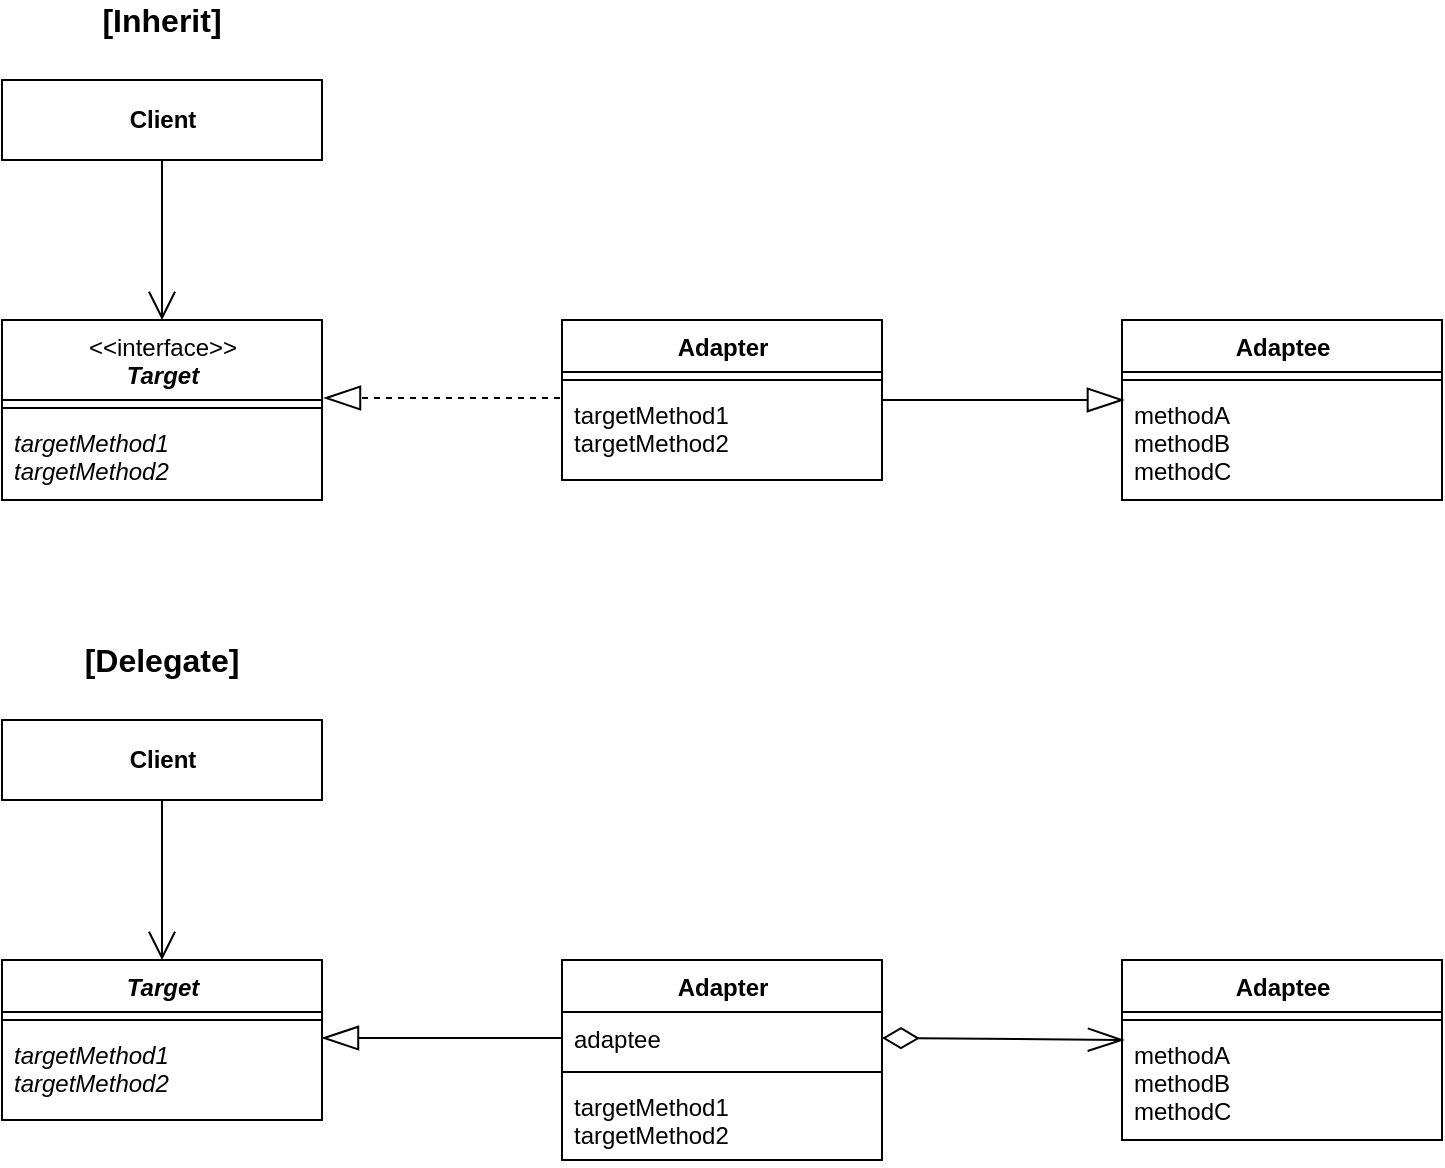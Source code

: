 <mxfile version="13.6.2" type="device"><diagram id="qyQn4IdnA2SdhVm2fSs0" name="Page-1"><mxGraphModel dx="1426" dy="905" grid="1" gridSize="10" guides="1" tooltips="1" connect="1" arrows="1" fold="1" page="1" pageScale="1" pageWidth="850" pageHeight="1100" math="0" shadow="0"><root><mxCell id="0"/><mxCell id="1" parent="0"/><mxCell id="oNzVqHqEBE5rskaZD5Qz-6" value="&lt;b&gt;Client&lt;/b&gt;" style="html=1;fillColor=none;" parent="1" vertex="1"><mxGeometry x="80" y="120" width="160" height="40" as="geometry"/></mxCell><mxCell id="oNzVqHqEBE5rskaZD5Qz-7" value="&lt;span style=&quot;font-weight: normal&quot;&gt;&amp;lt;&amp;lt;interface&amp;gt;&amp;gt;&lt;/span&gt;&lt;br&gt;&lt;i&gt;Target&lt;/i&gt;" style="swimlane;fontStyle=1;align=center;verticalAlign=top;childLayout=stackLayout;horizontal=1;startSize=40;horizontalStack=0;resizeParent=1;resizeParentMax=0;resizeLast=0;collapsible=1;marginBottom=0;html=1;fillColor=none;" parent="1" vertex="1"><mxGeometry x="80" y="240" width="160" height="90" as="geometry"/></mxCell><mxCell id="oNzVqHqEBE5rskaZD5Qz-9" value="" style="line;strokeWidth=1;fillColor=none;align=left;verticalAlign=middle;spacingTop=-1;spacingLeft=3;spacingRight=3;rotatable=0;labelPosition=right;points=[];portConstraint=eastwest;" parent="oNzVqHqEBE5rskaZD5Qz-7" vertex="1"><mxGeometry y="40" width="160" height="8" as="geometry"/></mxCell><mxCell id="oNzVqHqEBE5rskaZD5Qz-10" value="targetMethod1&#10;targetMethod2" style="text;strokeColor=none;fillColor=none;align=left;verticalAlign=top;spacingLeft=4;spacingRight=4;overflow=hidden;rotatable=0;points=[[0,0.5],[1,0.5]];portConstraint=eastwest;fontStyle=2" parent="oNzVqHqEBE5rskaZD5Qz-7" vertex="1"><mxGeometry y="48" width="160" height="42" as="geometry"/></mxCell><mxCell id="oNzVqHqEBE5rskaZD5Qz-12" value="Adapter" style="swimlane;fontStyle=1;align=center;verticalAlign=top;childLayout=stackLayout;horizontal=1;startSize=26;horizontalStack=0;resizeParent=1;resizeParentMax=0;resizeLast=0;collapsible=1;marginBottom=0;html=1;fillColor=none;" parent="1" vertex="1"><mxGeometry x="360" y="240" width="160" height="80" as="geometry"/></mxCell><mxCell id="oNzVqHqEBE5rskaZD5Qz-14" value="" style="line;strokeWidth=1;fillColor=none;align=left;verticalAlign=middle;spacingTop=-1;spacingLeft=3;spacingRight=3;rotatable=0;labelPosition=right;points=[];portConstraint=eastwest;" parent="oNzVqHqEBE5rskaZD5Qz-12" vertex="1"><mxGeometry y="26" width="160" height="8" as="geometry"/></mxCell><mxCell id="oNzVqHqEBE5rskaZD5Qz-15" value="targetMethod1&#10;targetMethod2" style="text;strokeColor=none;fillColor=none;align=left;verticalAlign=top;spacingLeft=4;spacingRight=4;overflow=hidden;rotatable=0;points=[[0,0.5],[1,0.5]];portConstraint=eastwest;" parent="oNzVqHqEBE5rskaZD5Qz-12" vertex="1"><mxGeometry y="34" width="160" height="46" as="geometry"/></mxCell><mxCell id="oNzVqHqEBE5rskaZD5Qz-16" value="Adaptee" style="swimlane;fontStyle=1;align=center;verticalAlign=top;childLayout=stackLayout;horizontal=1;startSize=26;horizontalStack=0;resizeParent=1;resizeParentMax=0;resizeLast=0;collapsible=1;marginBottom=0;html=1;fillColor=none;" parent="1" vertex="1"><mxGeometry x="640" y="240" width="160" height="90" as="geometry"/></mxCell><mxCell id="oNzVqHqEBE5rskaZD5Qz-18" value="" style="line;strokeWidth=1;fillColor=none;align=left;verticalAlign=middle;spacingTop=-1;spacingLeft=3;spacingRight=3;rotatable=0;labelPosition=right;points=[];portConstraint=eastwest;" parent="oNzVqHqEBE5rskaZD5Qz-16" vertex="1"><mxGeometry y="26" width="160" height="8" as="geometry"/></mxCell><mxCell id="oNzVqHqEBE5rskaZD5Qz-19" value="methodA&#10;methodB&#10;methodC" style="text;strokeColor=none;fillColor=none;align=left;verticalAlign=top;spacingLeft=4;spacingRight=4;overflow=hidden;rotatable=0;points=[[0,0.5],[1,0.5]];portConstraint=eastwest;" parent="oNzVqHqEBE5rskaZD5Qz-16" vertex="1"><mxGeometry y="34" width="160" height="56" as="geometry"/></mxCell><mxCell id="oNzVqHqEBE5rskaZD5Qz-20" value="" style="endArrow=blockThin;endSize=16;endFill=0;html=1;exitX=1;exitY=0.5;exitDx=0;exitDy=0;entryX=0.006;entryY=0.107;entryDx=0;entryDy=0;entryPerimeter=0;" parent="1" source="oNzVqHqEBE5rskaZD5Qz-12" target="oNzVqHqEBE5rskaZD5Qz-19" edge="1"><mxGeometry width="160" relative="1" as="geometry"><mxPoint x="510" y="400" as="sourcePoint"/><mxPoint x="670" y="400" as="targetPoint"/></mxGeometry></mxCell><mxCell id="oNzVqHqEBE5rskaZD5Qz-23" value="" style="endArrow=blockThin;endSize=16;endFill=0;html=1;dashed=1;" parent="1" edge="1"><mxGeometry width="160" relative="1" as="geometry"><mxPoint x="359" y="279" as="sourcePoint"/><mxPoint x="241" y="279" as="targetPoint"/></mxGeometry></mxCell><mxCell id="oNzVqHqEBE5rskaZD5Qz-24" value="" style="endArrow=open;endSize=12;html=1;exitX=0.5;exitY=1;exitDx=0;exitDy=0;entryX=0.5;entryY=0;entryDx=0;entryDy=0;" parent="1" source="oNzVqHqEBE5rskaZD5Qz-6" target="oNzVqHqEBE5rskaZD5Qz-7" edge="1"><mxGeometry width="160" relative="1" as="geometry"><mxPoint x="290" y="370" as="sourcePoint"/><mxPoint x="450" y="370" as="targetPoint"/></mxGeometry></mxCell><mxCell id="oNzVqHqEBE5rskaZD5Qz-25" value="&lt;font style=&quot;font-size: 16px&quot;&gt;&lt;b&gt;[Inherit]&lt;/b&gt;&lt;/font&gt;" style="text;html=1;strokeColor=none;fillColor=none;align=center;verticalAlign=middle;whiteSpace=wrap;rounded=0;" parent="1" vertex="1"><mxGeometry x="80" y="80" width="160" height="20" as="geometry"/></mxCell><mxCell id="oNzVqHqEBE5rskaZD5Qz-26" value="&lt;b&gt;Client&lt;/b&gt;" style="html=1;fillColor=none;" parent="1" vertex="1"><mxGeometry x="80" y="440" width="160" height="40" as="geometry"/></mxCell><mxCell id="oNzVqHqEBE5rskaZD5Qz-36" value="" style="endArrow=openThin;endSize=16;endFill=0;html=1;exitX=1;exitY=0.5;exitDx=0;exitDy=0;entryX=0.006;entryY=0.107;entryDx=0;entryDy=0;entryPerimeter=0;startArrow=diamondThin;startFill=0;startSize=16;" parent="1" source="oNzVqHqEBE5rskaZD5Qz-41" target="oNzVqHqEBE5rskaZD5Qz-35" edge="1"><mxGeometry width="160" relative="1" as="geometry"><mxPoint x="520" y="618.0" as="sourcePoint"/><mxPoint x="670" y="720" as="targetPoint"/></mxGeometry></mxCell><mxCell id="oNzVqHqEBE5rskaZD5Qz-37" value="" style="endArrow=blockThin;endSize=16;endFill=0;html=1;entryX=1;entryY=0.109;entryDx=0;entryDy=0;entryPerimeter=0;exitX=0;exitY=0.5;exitDx=0;exitDy=0;" parent="1" source="oNzVqHqEBE5rskaZD5Qz-41" target="oNzVqHqEBE5rskaZD5Qz-47" edge="1"><mxGeometry width="160" relative="1" as="geometry"><mxPoint x="330" y="570" as="sourcePoint"/><mxPoint x="290" y="560" as="targetPoint"/></mxGeometry></mxCell><mxCell id="oNzVqHqEBE5rskaZD5Qz-38" value="" style="endArrow=open;endSize=12;html=1;exitX=0.5;exitY=1;exitDx=0;exitDy=0;entryX=0.5;entryY=0;entryDx=0;entryDy=0;" parent="1" source="oNzVqHqEBE5rskaZD5Qz-26" target="oNzVqHqEBE5rskaZD5Qz-44" edge="1"><mxGeometry width="160" relative="1" as="geometry"><mxPoint x="290" y="690" as="sourcePoint"/><mxPoint x="160" y="560" as="targetPoint"/></mxGeometry></mxCell><mxCell id="oNzVqHqEBE5rskaZD5Qz-39" value="&lt;font style=&quot;font-size: 16px&quot;&gt;&lt;b&gt;[Delegate]&lt;/b&gt;&lt;/font&gt;" style="text;html=1;strokeColor=none;fillColor=none;align=center;verticalAlign=middle;whiteSpace=wrap;rounded=0;" parent="1" vertex="1"><mxGeometry x="80" y="400" width="160" height="20" as="geometry"/></mxCell><mxCell id="oNzVqHqEBE5rskaZD5Qz-33" value="Adaptee" style="swimlane;fontStyle=1;align=center;verticalAlign=top;childLayout=stackLayout;horizontal=1;startSize=26;horizontalStack=0;resizeParent=1;resizeParentMax=0;resizeLast=0;collapsible=1;marginBottom=0;html=1;fillColor=none;" parent="1" vertex="1"><mxGeometry x="640" y="560" width="160" height="90" as="geometry"/></mxCell><mxCell id="oNzVqHqEBE5rskaZD5Qz-34" value="" style="line;strokeWidth=1;fillColor=none;align=left;verticalAlign=middle;spacingTop=-1;spacingLeft=3;spacingRight=3;rotatable=0;labelPosition=right;points=[];portConstraint=eastwest;" parent="oNzVqHqEBE5rskaZD5Qz-33" vertex="1"><mxGeometry y="26" width="160" height="8" as="geometry"/></mxCell><mxCell id="oNzVqHqEBE5rskaZD5Qz-35" value="methodA&#10;methodB&#10;methodC" style="text;strokeColor=none;fillColor=none;align=left;verticalAlign=top;spacingLeft=4;spacingRight=4;overflow=hidden;rotatable=0;points=[[0,0.5],[1,0.5]];portConstraint=eastwest;" parent="oNzVqHqEBE5rskaZD5Qz-33" vertex="1"><mxGeometry y="34" width="160" height="56" as="geometry"/></mxCell><mxCell id="oNzVqHqEBE5rskaZD5Qz-40" value="Adapter" style="swimlane;fontStyle=1;align=center;verticalAlign=top;childLayout=stackLayout;horizontal=1;startSize=26;horizontalStack=0;resizeParent=1;resizeParentMax=0;resizeLast=0;collapsible=1;marginBottom=0;html=1;fillColor=none;" parent="1" vertex="1"><mxGeometry x="360" y="560" width="160" height="100" as="geometry"/></mxCell><mxCell id="oNzVqHqEBE5rskaZD5Qz-41" value="adaptee" style="text;strokeColor=none;fillColor=none;align=left;verticalAlign=top;spacingLeft=4;spacingRight=4;overflow=hidden;rotatable=0;points=[[0,0.5],[1,0.5]];portConstraint=eastwest;" parent="oNzVqHqEBE5rskaZD5Qz-40" vertex="1"><mxGeometry y="26" width="160" height="26" as="geometry"/></mxCell><mxCell id="oNzVqHqEBE5rskaZD5Qz-42" value="" style="line;strokeWidth=1;fillColor=none;align=left;verticalAlign=middle;spacingTop=-1;spacingLeft=3;spacingRight=3;rotatable=0;labelPosition=right;points=[];portConstraint=eastwest;" parent="oNzVqHqEBE5rskaZD5Qz-40" vertex="1"><mxGeometry y="52" width="160" height="8" as="geometry"/></mxCell><mxCell id="oNzVqHqEBE5rskaZD5Qz-43" value="targetMethod1&#10;targetMethod2" style="text;strokeColor=none;fillColor=none;align=left;verticalAlign=top;spacingLeft=4;spacingRight=4;overflow=hidden;rotatable=0;points=[[0,0.5],[1,0.5]];portConstraint=eastwest;" parent="oNzVqHqEBE5rskaZD5Qz-40" vertex="1"><mxGeometry y="60" width="160" height="40" as="geometry"/></mxCell><mxCell id="oNzVqHqEBE5rskaZD5Qz-44" value="&lt;i&gt;Target&lt;/i&gt;" style="swimlane;fontStyle=1;align=center;verticalAlign=top;childLayout=stackLayout;horizontal=1;startSize=26;horizontalStack=0;resizeParent=1;resizeParentMax=0;resizeLast=0;collapsible=1;marginBottom=0;html=1;fillColor=none;" parent="1" vertex="1"><mxGeometry x="80" y="560" width="160" height="80" as="geometry"/></mxCell><mxCell id="oNzVqHqEBE5rskaZD5Qz-46" value="" style="line;strokeWidth=1;fillColor=none;align=left;verticalAlign=middle;spacingTop=-1;spacingLeft=3;spacingRight=3;rotatable=0;labelPosition=right;points=[];portConstraint=eastwest;" parent="oNzVqHqEBE5rskaZD5Qz-44" vertex="1"><mxGeometry y="26" width="160" height="8" as="geometry"/></mxCell><mxCell id="oNzVqHqEBE5rskaZD5Qz-47" value="targetMethod1&#10;targetMethod2" style="text;strokeColor=none;fillColor=none;align=left;verticalAlign=top;spacingLeft=4;spacingRight=4;overflow=hidden;rotatable=0;points=[[0,0.5],[1,0.5]];portConstraint=eastwest;fontStyle=2" parent="oNzVqHqEBE5rskaZD5Qz-44" vertex="1"><mxGeometry y="34" width="160" height="46" as="geometry"/></mxCell></root></mxGraphModel></diagram></mxfile>